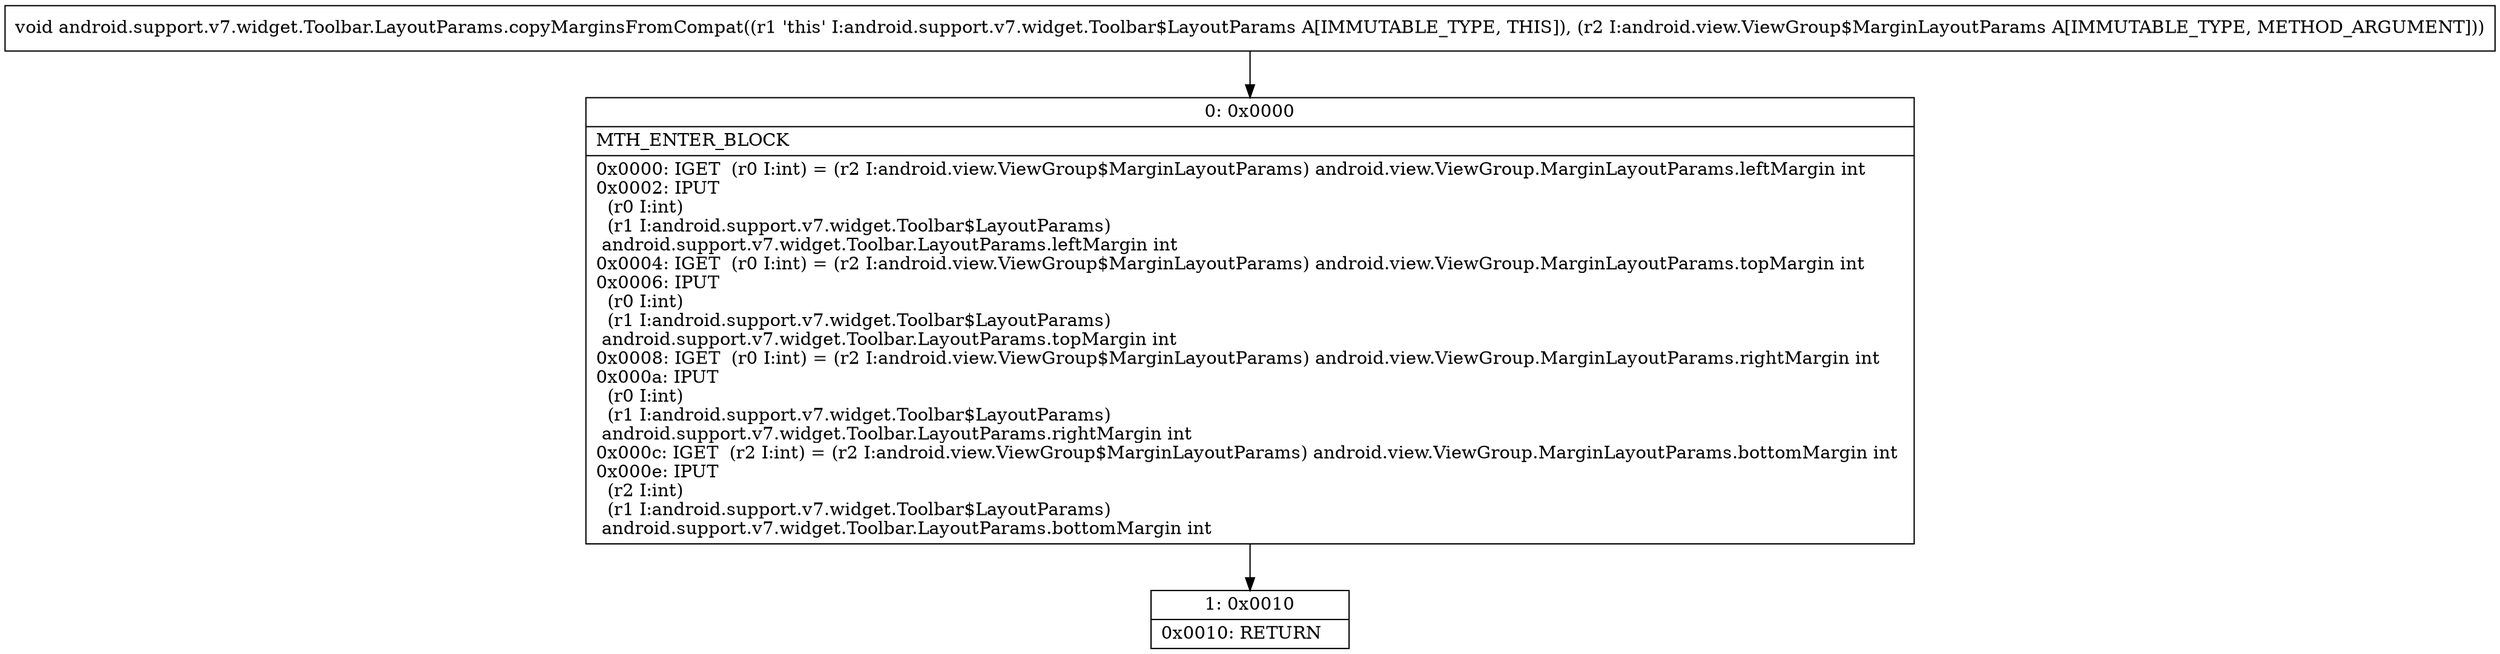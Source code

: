 digraph "CFG forandroid.support.v7.widget.Toolbar.LayoutParams.copyMarginsFromCompat(Landroid\/view\/ViewGroup$MarginLayoutParams;)V" {
Node_0 [shape=record,label="{0\:\ 0x0000|MTH_ENTER_BLOCK\l|0x0000: IGET  (r0 I:int) = (r2 I:android.view.ViewGroup$MarginLayoutParams) android.view.ViewGroup.MarginLayoutParams.leftMargin int \l0x0002: IPUT  \l  (r0 I:int)\l  (r1 I:android.support.v7.widget.Toolbar$LayoutParams)\l android.support.v7.widget.Toolbar.LayoutParams.leftMargin int \l0x0004: IGET  (r0 I:int) = (r2 I:android.view.ViewGroup$MarginLayoutParams) android.view.ViewGroup.MarginLayoutParams.topMargin int \l0x0006: IPUT  \l  (r0 I:int)\l  (r1 I:android.support.v7.widget.Toolbar$LayoutParams)\l android.support.v7.widget.Toolbar.LayoutParams.topMargin int \l0x0008: IGET  (r0 I:int) = (r2 I:android.view.ViewGroup$MarginLayoutParams) android.view.ViewGroup.MarginLayoutParams.rightMargin int \l0x000a: IPUT  \l  (r0 I:int)\l  (r1 I:android.support.v7.widget.Toolbar$LayoutParams)\l android.support.v7.widget.Toolbar.LayoutParams.rightMargin int \l0x000c: IGET  (r2 I:int) = (r2 I:android.view.ViewGroup$MarginLayoutParams) android.view.ViewGroup.MarginLayoutParams.bottomMargin int \l0x000e: IPUT  \l  (r2 I:int)\l  (r1 I:android.support.v7.widget.Toolbar$LayoutParams)\l android.support.v7.widget.Toolbar.LayoutParams.bottomMargin int \l}"];
Node_1 [shape=record,label="{1\:\ 0x0010|0x0010: RETURN   \l}"];
MethodNode[shape=record,label="{void android.support.v7.widget.Toolbar.LayoutParams.copyMarginsFromCompat((r1 'this' I:android.support.v7.widget.Toolbar$LayoutParams A[IMMUTABLE_TYPE, THIS]), (r2 I:android.view.ViewGroup$MarginLayoutParams A[IMMUTABLE_TYPE, METHOD_ARGUMENT])) }"];
MethodNode -> Node_0;
Node_0 -> Node_1;
}

